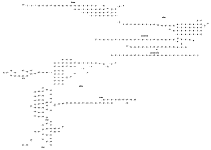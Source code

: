 digraph A {
splines = ortho
rankdir=LR;
ratio=fill
graph [pad="0.5", nodesep="0.25", ranksep="0.2", nodesep="0.2"];
margin=0;
size="1.41,1!";


cp0m1
cp1
cp2
cp3
cp4
cp5
cp6
cp7
cp8
cp9
cp10
cp11
cp12
cp13
cp14
cp15
cp16
cp17
cp18
cp19
cp20
cp21
cp22
cp23
cp24
cp25
cp26
cp27
ct0
ct1
ct2
ct3
ct4
ct5
ct6
ctt7
ctt8
ct9
ct10
ct11
ct12
ct13
ctt14
ct15
ctt16
ct17
ct18
ct19
subgraph cluster_1 {
label="Initialization";
labelloc = b
style="dashed"
cp0m1 -> ct0
cp1 -> ct1
cp2 -> ct6
cp3 -> ct2
cp4 -> ct6
cp5 -> ct3
cp6 -> ct6
cp7 -> ct4
cp8 -> ct6
cp9 -> ct5
cp10 -> ct6
cp11 -> ctt7
cp12 -> ct18
cp13 -> ct18
cp14 -> ctt8
cp15 -> ct9
cp16 -> ct10
cp17 -> ct18
cp18 -> ct11
cp19 -> ct12
cp20 -> ctt14
cp21 -> ct13
cp22 -> ctt14
cp23 -> ct15
cp24 -> ctt16
cp25 -> ct17
cp26 -> ct18
cp27 -> ct19
ct0 -> cp1
ct0 -> cp3
ct0 -> cp5
ct0 -> cp7
ct0 -> cp9
ct0 -> cp13
ct0 -> cp14
ct0 -> cp18
ct1 -> cp2
ct2 -> cp4
ct3 -> cp6
ct4 -> cp8
ct5 -> cp10
ct6 -> cp11
ctt7 -> cp12
ctt8 -> cp15
ct9 -> cp16
ct10 -> cp17
ct11 -> cp19
ct11 -> cp21
ct12 -> cp20
ct13 -> cp22
ctt14 -> cp23
ct15 -> cp24
ctt16 -> cp25
ct17 -> cp26
ct18 -> cp27
}
cp28
cp107
cp138
ct19 -> cp28
ct19 -> cp107
ct19 -> cp138
cp29
cp30
cp31
cp32
cp33
cp34
cp35
cp36
cp37
cp38
cp39
cp40
cp41
cp42
cp43
cp44
cp45
cp46
cp47
cp48
cp49
cp50
ct20
ct21
ct22
ct23
ctt24
ctt25
ct26
ct27
ct28
ct29
ct30
ct31
ct32
ct33
ct34
ct35
ct36
ct37
ct38
ct39
ct40
ct41
ct42
ctt43
ct44
ct45
subgraph cluster_2 {
label="Metal Piece"
labelloc = t
style="dashed"
cp28 -> ct20
cp29 -> ct21
cp30 -> ct22
cp31 -> ct23
cp32 -> ctt24
cp33 -> ctt25
cp34 -> ct26
cp34 -> ct35
cp35 -> ct27
cp35 -> ct31
cp36 -> ct28
cp37 -> ct29
cp38 -> ct30
cp39 -> ct32
cp40 -> ct33
cp41 -> ct34
cp42 -> ct40
cp43 -> ct36
cp43 -> ct41
cp44 -> ct37
cp45 -> ct38
cp46 -> ct39
cp47 -> ct42
cp48 -> ctt43
cp49 -> ct44
cp50 -> ct45
ct20 -> cp29
ct21 -> cp30
ct22 -> cp31
ct23 -> cp32
ctt24 -> cp33
ctt25 -> cp34
ct26 -> cp35
ct27 -> cp36
ct28 -> cp37
ct29 -> cp38
ct30 -> cp42
ct31 -> cp39
ct32 -> cp40
ct33 -> cp41
ct34 -> cp42
ct35 -> cp43
ct36 -> cp44
ct37 -> cp45
ct38 -> cp46
ct39 -> cp42
ct40 -> cp28
ct41 -> cp47
ct42 -> cp48
ctt43 -> cp49
ctt43 -> cp50
}
cp74
cp51
ct70
ct70 -> cp28
ct45 -> cp74
ct44 -> cp51
cp107 -> ct45
cp52
cp53
cp54
cp55
cp56
cp57
cp58
cp59
cp60
cp61
cp62
cp63
cp64
cp65
cp66
cp67
cp68
cp69
cp70
cp71
cp72
cp73
ct46
ct47
ct48
ct49
ctt50
ctt51
ct52
ct53
ct54
ct55
ct56
ct57
ct58
ct59
ct60
ct61
ct62
ct63
ct64
ct65
ct66
ct67
ct68
ctt69
ct71
subgraph cluster_3 {
label="Plastic Piece"
style="dashed"
labelloc = t
cp51 -> ct46
cp52 -> ct47
cp53 -> ct48
cp54 -> ct49
cp55 -> ctt50
cp56 -> ctt51
cp57 -> ct56
cp57 -> ct52
cp58 -> ct53
cp59 -> ct54
cp60 -> ct55
cp61 -> ct57
cp61 -> ct61
cp62 -> ct58
cp63 -> ct59
cp64 -> ct60
cp65 -> ct62
cp65 -> ct67
cp66 -> ct63
cp67 -> ct64
cp68 -> ct65
cp69 -> ct66
cp70 -> ct68
cp71 -> ctt69
cp72 -> ct70
cp73 -> ct71
ct46 -> cp52
ct47 -> cp53
ct48 -> cp54
ct49 -> cp55
ctt50 -> cp56
ctt51 -> cp57
ct52 -> cp58
ct53 -> cp59
ct54 -> cp60
ct55 -> cp69
ct56 -> cp61
ct57 -> cp62
ct58 -> cp63
ct59 -> cp64
ct60 -> cp69
ct61 -> cp65
ct62 -> cp66
ct63 -> cp67
ct64 -> cp68
ct65 -> cp69
ct66 -> cp51
ct67 -> cp70
ct68 -> cp71
ctt69 -> cp72
ctt69 -> cp73
}
cp107 -> ct71
ct71 -> cp74
cp75
cp76
cp77
cp78
cp79
cp80
cp81
cp82
cp83
cp84
cp85
cp86
ct72
ctt73
ctt74
ctt75
ctt76
ct77
ctt78
ctt79
ctt80
ctt81
ct82
ctt83
ct84
ct85
subgraph cluster_4 {
label="Arm From Belt to Press";
labelloc = t
style="dashed"
cp74 -> ct72
cp75 -> ctt73
cp76 -> ctt74
cp77 -> ctt75
cp78 -> ctt76
cp79 -> ct77
cp80 -> ctt78
cp81 -> ctt79
cp82 -> ctt80
cp83 -> ctt81
cp84 -> ct82
cp84 -> ctt83
cp85 -> ct84
cp86 -> ct85
ct72 -> cp75
ctt73 -> cp76
ctt74 -> cp77
ctt75 -> cp78
ctt76 -> cp79
ct77 -> cp80
ctt78 -> cp81
ctt79 -> cp82
ctt80 -> cp83
ctt81 -> cp84
ctt83 -> cp85
ct84 -> cp86
}
cp87
cp95
ct82 -> cp87
ct82 -> cp95
ct85 -> cp107
cp88
cp89
cp90
cp91
cp92
cp93
cp94
ctt86
ctt87
ctt88
ctt89
ctt90
ctt91
ct92
ctt93
subgraph cluster_5 {
label="Press";
labelloc = b
style="dashed"
cp87 -> ctt86
cp88 -> ctt87
cp89 -> ctt88
cp90 -> ctt89
cp91 -> ctt90
cp92 -> ctt91
cp93 -> ct92
cp94 -> ctt93
cp95 -> ctt93
ctt86 -> cp88
ctt87 -> cp89
ctt88 -> cp90
ctt89 -> cp91
ctt90 -> cp92
ctt91 -> cp93
ct92 -> cp94
}
cp96
ctt93 -> cp96
cp97
cp98
cp99
cp100
cp101
cp102
cp103
cp104
cp105
cp106
ctt94
ct95
ct96
ct97
ctt98
ctt99
ct100
ct101
ct102
ctt103
ct104
subgraph cluster_6 {
label="Arm From Press to Storage";
margin=0.3
labelloc = t
style="dashed"
cp96 -> ctt94
cp97 -> ct95
cp98 -> ct96
cp99 -> ct97
cp100 -> ctt98
cp101 -> ctt99
cp102 -> ct100
cp103 -> ct101
cp104 -> ct102
cp105 -> ctt103
cp106 -> ct104
ctt94 -> cp97
ct95 -> cp98
ct96 -> cp99
ct97 -> cp100
ctt98 -> cp101
ctt99 -> cp102
ct100 -> cp103
ct101 ->cp104
ct102 -> cp105
ctt103 -> cp106
ct104 -> cp107
}
cp108
ct100 -> cp108
cp139
cp139 -> ct96
cp109
cp110
cp111
cp112
cp113
cp114
cp115
cp116
cp117
ctt105
ct106
ct107
ct108
ct109
ct110
ct111
ct112
ct113
ct114
ct115
ct116
ct117
ct118
ct119
ct120
subgraph cluster_7 {
label="Storage (y)";
labelloc = b
style="dashed"
cp108 -> ctt105
cp109 -> ct106
cp110 -> ct107
cp110 -> ct110
cp110 -> ct113
cp110 -> ct116
cp111 -> ct108
cp111 -> ct109
cp112 -> ct111
cp112 -> ct112
cp113 -> ct114
cp113 -> ct115
cp114 -> ct117
cp114 -> ct118
cp115 -> ct119
cp116 -> ct120
ctt105 -> cp109
ct106 -> cp110
ct107 -> cp111
ct108 -> cp116
ct109 -> cp115
ct109 -> cp111
ct110 -> cp112
ct111 -> cp116
ct112 -> cp115
ct112 -> cp112
ct113 -> cp113
ct114 -> cp116
ct115 -> cp115
ct115 -> cp113
ct116 -> cp114
ct117 -> cp116
ct118 -> cp115
ct118 -> cp114
ct120 -> cp117
}
cp118
ct106 -> cp118
ctt145
cp117 -> ctt145
cp119
cp120
cp121
cp122
cp123
cp124
cp125
cp126
cp127
cp128
cp129
ct121
ct122
ct123
ct124
ct125
ct126
ct127
ct128
ct129
ct130
ct131
ct132
ct133
ct134
ct135
ct136
ct137
ct138
ct139
ct140
ct141
ct142
ct143
ct144
subgraph cluster_8 {
label="Storage (x)";
labelloc = b
style="dashed"
cp118 -> ct121
cp118 -> ct124
cp118 -> ct127
cp118 -> ct130
cp118 -> ct133
cp118 -> ct136
cp118 -> ct139
cp119 -> ct122
cp119 -> ct123
cp120 -> ct125
cp120 -> ct126
cp121 -> ct128
cp121 -> ct129
cp122 -> ct131
cp122 -> ct132
cp123 -> ct134
cp123 -> ct135
cp124 -> ct137
cp124 -> ct138
cp125 -> ct140
cp125 -> ct141
cp126 -> ct144
cp127 -> ct143
cp128 -> ct142
ct121 -> cp119
ct122 -> cp127
ct123 -> cp126
ct123 -> cp119
ct124 -> cp120
ct125 -> cp127
ct126 -> cp126
ct126 -> cp120
ct127 -> cp121
ct128 -> cp127
ct129 -> cp126
ct129 -> cp121
ct130 -> cp122
ct131 -> cp127
ct132 -> cp126
ct132 -> cp122
ct133 -> cp123
ct134 -> cp127
ct135 -> cp126
ct135 -> cp123
ct136 -> cp124
ct137 -> cp127
ct138 -> cp126
ct138 -> cp124
ct139 -> cp125
ct140 -> cp128
ct141 -> cp126
ct141 -> cp125
ct142 -> cp127
ct143 -> cp129
}
cp129 -> ctt145
cp130
cp131
cp132
cp133
cp134
cp135
cp136
cp137
cp140
ctt146
ctt147
ctt148
ctt149
ct150
ct151
ct152
ct153
ct154
ct155
subgraph cluster_9 {
label="Store Piece";
labelloc = t
style="dashed"
cp130 -> ctt146
cp131 -> ctt147
cp132 -> ctt148
cp133 -> ctt149
cp134 -> ct150
cp135 -> ct152
cp136 -> ct151
cp137 -> ct152
cp138 -> ct153
cp138 -> ct154
cp140 -> ct155
ctt145 -> cp130
ctt146 -> cp131
ctt147 -> cp132
ctt148 -> cp133
ctt149 -> cp134
ctt149 -> cp136
ct150 -> cp135
ct151 -> cp137
ct152 -> cp138
ct153 -> cp139
ct154 -> cp140
ct155 -> cp139
}
cp141
cp142
cp143
cp144
cp145
cp146
ct156
ct157
ct158
ct159
ct160
ct161
ct162
ct163
ct164
ct165
subgraph cluster_10 {
label="Arm Stop";
labelloc = b
style="dashed"
ct156 -> cp141
ct157 -> cp142
ct158 -> cp143
ct159 -> cp144
ct160 -> cp144
ct161 -> cp145
ct163 -> cp146
ct164 -> cp145
ct165 -> cp144
cp141 -> ct157
cp141 -> ct160
cp141 -> ct163
cp142 -> ct158
cp143 -> ct159
cp144 -> ct161
cp145 -> ct162
cp146 -> ct164
cp146 -> ct165
}
ct162 -> cp0m1
}

